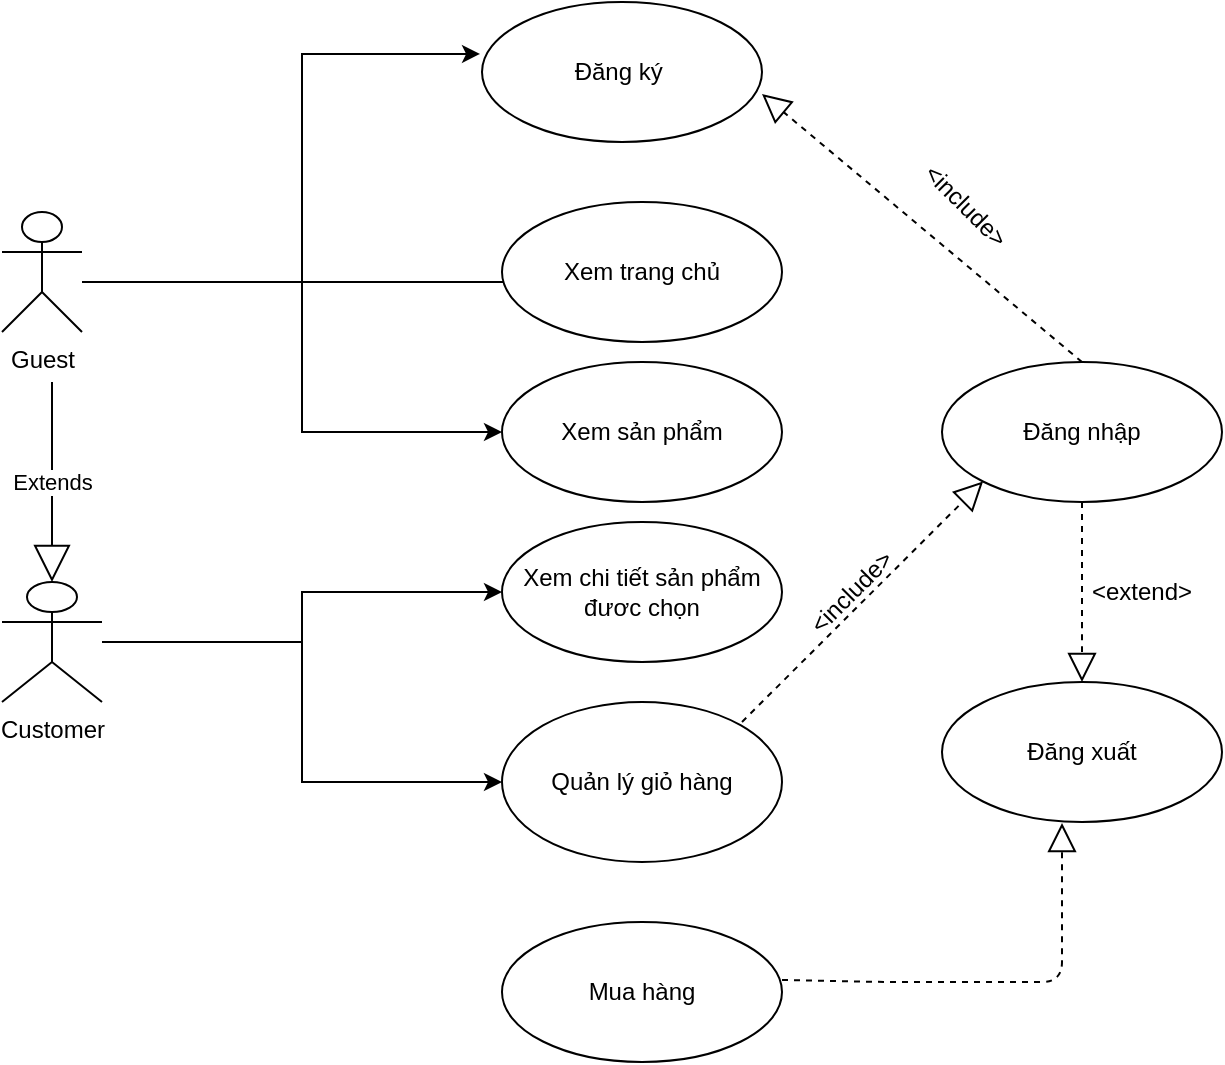 <mxfile version="14.7.6" type="github">
  <diagram id="YDqGP3bFueeBZQlD4i-J" name="Page-1">
    <mxGraphModel dx="1102" dy="582" grid="1" gridSize="10" guides="1" tooltips="1" connect="1" arrows="1" fold="1" page="1" pageScale="1" pageWidth="827" pageHeight="1169" math="0" shadow="0">
      <root>
        <mxCell id="0" />
        <mxCell id="1" parent="0" />
        <mxCell id="sN-sazcjAGK7p62X-x23-19" style="edgeStyle=orthogonalEdgeStyle;rounded=0;orthogonalLoop=1;jettySize=auto;html=1;entryX=-0.007;entryY=0.371;entryDx=0;entryDy=0;entryPerimeter=0;" edge="1" parent="1" source="sN-sazcjAGK7p62X-x23-5" target="sN-sazcjAGK7p62X-x23-15">
          <mxGeometry relative="1" as="geometry">
            <Array as="points">
              <mxPoint x="280" y="160" />
              <mxPoint x="280" y="46" />
            </Array>
          </mxGeometry>
        </mxCell>
        <mxCell id="sN-sazcjAGK7p62X-x23-20" style="edgeStyle=orthogonalEdgeStyle;rounded=0;orthogonalLoop=1;jettySize=auto;html=1;entryX=0;entryY=1;entryDx=0;entryDy=0;" edge="1" parent="1" source="sN-sazcjAGK7p62X-x23-5" target="sN-sazcjAGK7p62X-x23-11">
          <mxGeometry relative="1" as="geometry">
            <Array as="points">
              <mxPoint x="250" y="160" />
              <mxPoint x="250" y="160" />
            </Array>
          </mxGeometry>
        </mxCell>
        <mxCell id="sN-sazcjAGK7p62X-x23-21" style="edgeStyle=orthogonalEdgeStyle;rounded=0;orthogonalLoop=1;jettySize=auto;html=1;entryX=0;entryY=0.5;entryDx=0;entryDy=0;" edge="1" parent="1" source="sN-sazcjAGK7p62X-x23-5" target="sN-sazcjAGK7p62X-x23-18">
          <mxGeometry relative="1" as="geometry">
            <Array as="points">
              <mxPoint x="280" y="160" />
              <mxPoint x="280" y="235" />
            </Array>
          </mxGeometry>
        </mxCell>
        <mxCell id="sN-sazcjAGK7p62X-x23-5" value="Guest" style="shape=umlActor;verticalLabelPosition=bottom;verticalAlign=top;html=1;" vertex="1" parent="1">
          <mxGeometry x="130" y="125" width="40" height="60" as="geometry" />
        </mxCell>
        <mxCell id="sN-sazcjAGK7p62X-x23-32" style="edgeStyle=orthogonalEdgeStyle;rounded=0;orthogonalLoop=1;jettySize=auto;html=1;" edge="1" parent="1" source="sN-sazcjAGK7p62X-x23-9" target="sN-sazcjAGK7p62X-x23-12">
          <mxGeometry relative="1" as="geometry" />
        </mxCell>
        <mxCell id="sN-sazcjAGK7p62X-x23-33" style="edgeStyle=orthogonalEdgeStyle;rounded=0;orthogonalLoop=1;jettySize=auto;html=1;" edge="1" parent="1" source="sN-sazcjAGK7p62X-x23-9" target="sN-sazcjAGK7p62X-x23-14">
          <mxGeometry relative="1" as="geometry" />
        </mxCell>
        <mxCell id="sN-sazcjAGK7p62X-x23-9" value="Customer" style="shape=umlActor;verticalLabelPosition=bottom;verticalAlign=top;html=1;" vertex="1" parent="1">
          <mxGeometry x="130" y="310" width="50" height="60" as="geometry" />
        </mxCell>
        <mxCell id="sN-sazcjAGK7p62X-x23-11" value="Xem trang chủ" style="ellipse;whiteSpace=wrap;html=1;" vertex="1" parent="1">
          <mxGeometry x="380" y="120" width="140" height="70" as="geometry" />
        </mxCell>
        <mxCell id="sN-sazcjAGK7p62X-x23-12" value="Xem chi tiết sản phẩm đươc chọn" style="ellipse;whiteSpace=wrap;html=1;" vertex="1" parent="1">
          <mxGeometry x="380" y="280" width="140" height="70" as="geometry" />
        </mxCell>
        <mxCell id="sN-sazcjAGK7p62X-x23-13" value="Mua hàng" style="ellipse;whiteSpace=wrap;html=1;" vertex="1" parent="1">
          <mxGeometry x="380" y="480" width="140" height="70" as="geometry" />
        </mxCell>
        <mxCell id="sN-sazcjAGK7p62X-x23-14" value="Quản lý giỏ hàng" style="ellipse;whiteSpace=wrap;html=1;" vertex="1" parent="1">
          <mxGeometry x="380" y="370" width="140" height="80" as="geometry" />
        </mxCell>
        <mxCell id="sN-sazcjAGK7p62X-x23-15" value="Đăng ký&amp;nbsp;" style="ellipse;whiteSpace=wrap;html=1;" vertex="1" parent="1">
          <mxGeometry x="370" y="20" width="140" height="70" as="geometry" />
        </mxCell>
        <mxCell id="sN-sazcjAGK7p62X-x23-16" value="Đăng nhập" style="ellipse;whiteSpace=wrap;html=1;" vertex="1" parent="1">
          <mxGeometry x="600" y="200" width="140" height="70" as="geometry" />
        </mxCell>
        <mxCell id="sN-sazcjAGK7p62X-x23-17" value="Đăng xuất" style="ellipse;whiteSpace=wrap;html=1;" vertex="1" parent="1">
          <mxGeometry x="600" y="360" width="140" height="70" as="geometry" />
        </mxCell>
        <mxCell id="sN-sazcjAGK7p62X-x23-18" value="Xem sản phẩm" style="ellipse;whiteSpace=wrap;html=1;" vertex="1" parent="1">
          <mxGeometry x="380" y="200" width="140" height="70" as="geometry" />
        </mxCell>
        <mxCell id="sN-sazcjAGK7p62X-x23-26" value="" style="endArrow=block;dashed=1;endFill=0;endSize=12;html=1;entryX=0;entryY=1;entryDx=0;entryDy=0;" edge="1" parent="1" target="sN-sazcjAGK7p62X-x23-16">
          <mxGeometry width="160" relative="1" as="geometry">
            <mxPoint x="500" y="380" as="sourcePoint" />
            <mxPoint x="660" y="380" as="targetPoint" />
          </mxGeometry>
        </mxCell>
        <mxCell id="sN-sazcjAGK7p62X-x23-28" value="" style="endArrow=block;dashed=1;endFill=0;endSize=12;html=1;exitX=0.5;exitY=1;exitDx=0;exitDy=0;" edge="1" parent="1" source="sN-sazcjAGK7p62X-x23-16">
          <mxGeometry width="160" relative="1" as="geometry">
            <mxPoint x="490" y="290" as="sourcePoint" />
            <mxPoint x="670" y="360" as="targetPoint" />
            <Array as="points">
              <mxPoint x="670" y="340" />
            </Array>
          </mxGeometry>
        </mxCell>
        <mxCell id="sN-sazcjAGK7p62X-x23-30" value="" style="endArrow=block;dashed=1;endFill=0;endSize=12;html=1;exitX=1;exitY=0.414;exitDx=0;exitDy=0;exitPerimeter=0;" edge="1" parent="1" source="sN-sazcjAGK7p62X-x23-13">
          <mxGeometry width="160" relative="1" as="geometry">
            <mxPoint x="490" y="430" as="sourcePoint" />
            <mxPoint x="660" y="430.5" as="targetPoint" />
            <Array as="points">
              <mxPoint x="570" y="510" />
              <mxPoint x="660" y="510" />
            </Array>
          </mxGeometry>
        </mxCell>
        <mxCell id="sN-sazcjAGK7p62X-x23-34" value="Extends" style="endArrow=block;endSize=16;endFill=0;html=1;entryX=0.5;entryY=0;entryDx=0;entryDy=0;entryPerimeter=0;" edge="1" parent="1" target="sN-sazcjAGK7p62X-x23-9">
          <mxGeometry width="160" relative="1" as="geometry">
            <mxPoint x="155" y="210" as="sourcePoint" />
            <mxPoint x="250" y="234.5" as="targetPoint" />
            <Array as="points">
              <mxPoint x="155" y="220" />
            </Array>
          </mxGeometry>
        </mxCell>
        <mxCell id="sN-sazcjAGK7p62X-x23-58" value="" style="endArrow=block;dashed=1;endFill=0;endSize=12;html=1;exitX=0.5;exitY=0;exitDx=0;exitDy=0;" edge="1" parent="1" source="sN-sazcjAGK7p62X-x23-16">
          <mxGeometry width="160" relative="1" as="geometry">
            <mxPoint x="667" y="185" as="sourcePoint" />
            <mxPoint x="510" y="66" as="targetPoint" />
          </mxGeometry>
        </mxCell>
        <mxCell id="sN-sazcjAGK7p62X-x23-60" value="&amp;lt;include&amp;gt;" style="text;html=1;strokeColor=none;fillColor=none;align=center;verticalAlign=middle;whiteSpace=wrap;rounded=0;rotation=-45;" vertex="1" parent="1">
          <mxGeometry x="520" y="305" width="70" height="20" as="geometry" />
        </mxCell>
        <mxCell id="sN-sazcjAGK7p62X-x23-61" value="&amp;lt;extend&amp;gt;" style="text;html=1;strokeColor=none;fillColor=none;align=center;verticalAlign=middle;whiteSpace=wrap;rounded=0;" vertex="1" parent="1">
          <mxGeometry x="680" y="297.5" width="40" height="35" as="geometry" />
        </mxCell>
        <mxCell id="sN-sazcjAGK7p62X-x23-64" value="&amp;lt;include&amp;gt;" style="text;html=1;strokeColor=none;fillColor=none;align=center;verticalAlign=middle;whiteSpace=wrap;rounded=0;rotation=45;" vertex="1" parent="1">
          <mxGeometry x="576.82" y="111.82" width="70" height="20" as="geometry" />
        </mxCell>
      </root>
    </mxGraphModel>
  </diagram>
</mxfile>
